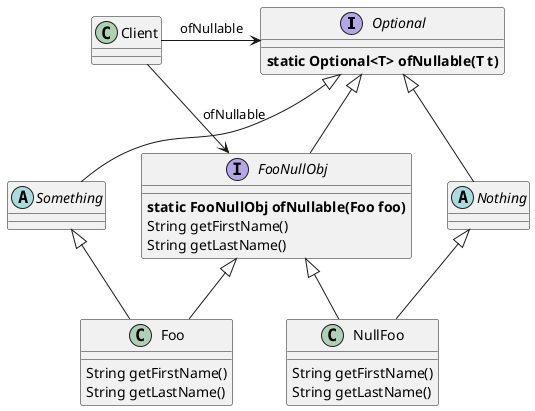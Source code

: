 @startuml

interface Optional{
    <B>static Optional<T> ofNullable(T t)
}
abstract class Something
abstract class Nothing
interface FooNullObj{
    <B>static FooNullObj ofNullable(Foo foo)
    String getFirstName()
    String getLastName()
}
class Foo {
    String getFirstName()
        String getLastName()
}
class NullFoo {
    String getFirstName()
    String getLastName()
}

Optional <|-- Something
Optional <|-- Nothing
Optional <|-- FooNullObj
FooNullObj <|-- Foo
Something <|-- Foo
FooNullObj <|-- NullFoo
Nothing <|-- NullFoo
Client -> Optional: ofNullable
Client -> FooNullObj: ofNullable
@enduml